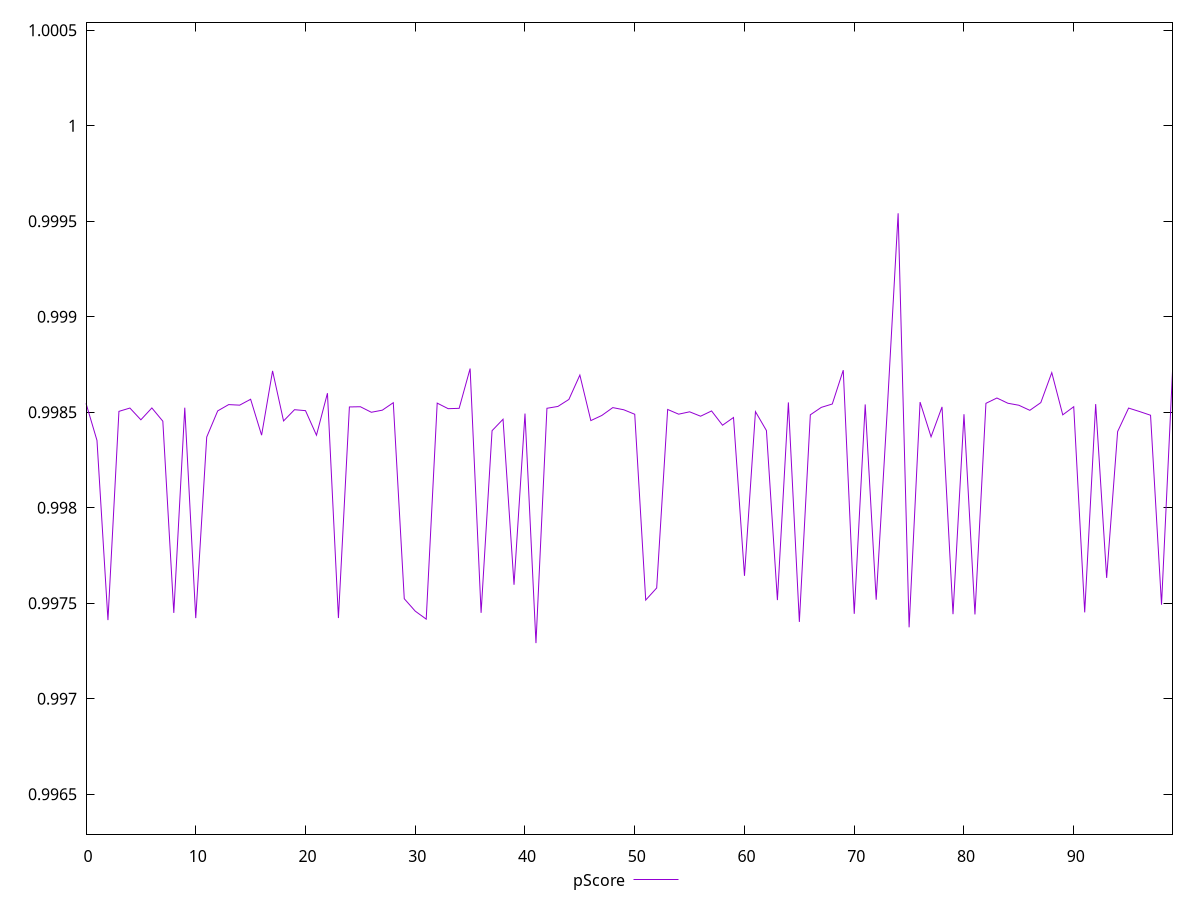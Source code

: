reset

$pScore <<EOF
0 0.9985473775390523
1 0.9983530394996523
2 0.9974124279312847
3 0.9985052663904963
4 0.998522607945391
5 0.9984610949543238
6 0.9985231149092564
7 0.998453800484871
8 0.9974502250985193
9 0.9985244293422298
10 0.997422740040276
11 0.9983709138172936
12 0.9985077151462689
13 0.998540700874361
14 0.9985377511845257
15 0.9985686988421423
16 0.9983805836475987
17 0.9987171504210812
18 0.9984551324888553
19 0.998513997784956
20 0.9985089997956779
21 0.9983805325139625
22 0.9986004035698861
23 0.9974230913299678
24 0.9985284052509104
25 0.9985295413377457
26 0.998500513859354
27 0.9985115166989013
28 0.9985506591490904
29 0.9975243274246852
30 0.9974592831398088
31 0.9974174061058306
32 0.9985484810278831
33 0.9985193304204278
34 0.9985211282183517
35 0.9987294558893095
36 0.9974503598682667
37 0.9984041643220363
38 0.9984640057231715
39 0.9975972598776078
40 0.9984935974235524
41 0.9972918270315754
42 0.9985214219661378
43 0.9985310829039212
44 0.9985677498964438
45 0.9986952485165608
46 0.9984569563963446
47 0.9984838254185555
48 0.9985249434405666
49 0.9985135975779255
50 0.9984901348698989
51 0.9975173057524278
52 0.9975806662858391
53 0.9985152438318661
54 0.9984905612408529
55 0.998502930087487
56 0.9984798995001549
57 0.9985074596512152
58 0.9984327253194328
59 0.9984731056642967
60 0.9976440413395071
61 0.998503788725776
62 0.9984047345732685
63 0.9975171264800842
64 0.99855211984128
65 0.9974030316897089
66 0.9984872039752318
67 0.9985261843248321
68 0.9985437553231145
69 0.9987210009342504
70 0.9974453447483282
71 0.9985416937801422
72 0.9975193148218409
73 0.9985044988375911
74 0.9995422783581429
75 0.9973745274789637
76 0.9985538625509173
77 0.9983722325097542
78 0.9985286275818782
79 0.9974435511459601
80 0.9984904469049966
81 0.9974420847024013
82 0.998547239557569
83 0.9985752166972421
84 0.9985477682228087
85 0.9985373029448508
86 0.9985106691439363
87 0.9985510403901618
88 0.9987080703182161
89 0.9984870506183385
90 0.9985295375392489
91 0.997452894464947
92 0.9985433782643177
93 0.9976333758330707
94 0.998399468984227
95 0.9985225050115734
96 0.998504350678473
97 0.998484983989137
98 0.997492876803765
99 0.9987147502189806
EOF

set key outside below
set xrange [0:99]
set yrange [0.9962918270315754:1.0005422783581428]
set trange [0.9962918270315754:1.0005422783581428]
set terminal svg size 640, 500 enhanced background rgb 'white'
set output "reports/report_00031_2021-02-24T23-18-18.084Z/first-cpu-idle/samples/card/pScore/values.svg"

plot $pScore title "pScore" with line

reset
